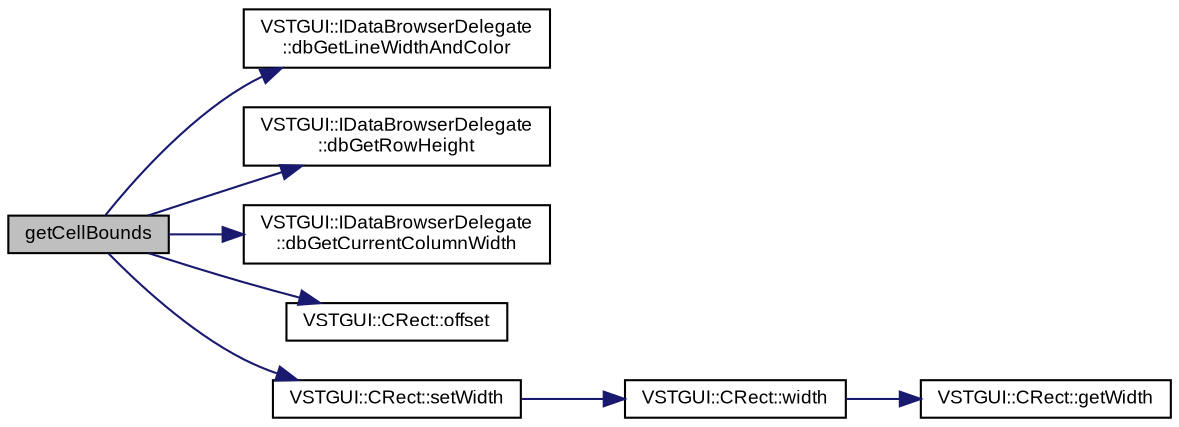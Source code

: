 digraph "getCellBounds"
{
  bgcolor="transparent";
  edge [fontname="Arial",fontsize="9",labelfontname="Arial",labelfontsize="9"];
  node [fontname="Arial",fontsize="9",shape=record];
  rankdir="LR";
  Node1 [label="getCellBounds",height=0.2,width=0.4,color="black", fillcolor="grey75", style="filled" fontcolor="black"];
  Node1 -> Node2 [color="midnightblue",fontsize="9",style="solid",fontname="Arial"];
  Node2 [label="VSTGUI::IDataBrowserDelegate\l::dbGetLineWidthAndColor",height=0.2,width=0.4,color="black",URL="$class_v_s_t_g_u_i_1_1_i_data_browser_delegate.html#a7b36a55bd733ed49b370c6d6e2057111",tooltip="return the line width and color "];
  Node1 -> Node3 [color="midnightblue",fontsize="9",style="solid",fontname="Arial"];
  Node3 [label="VSTGUI::IDataBrowserDelegate\l::dbGetRowHeight",height=0.2,width=0.4,color="black",URL="$class_v_s_t_g_u_i_1_1_i_data_browser_delegate.html#a302018b7876e6b43d7dc7602e78e3574",tooltip="return height of one row "];
  Node1 -> Node4 [color="midnightblue",fontsize="9",style="solid",fontname="Arial"];
  Node4 [label="VSTGUI::IDataBrowserDelegate\l::dbGetCurrentColumnWidth",height=0.2,width=0.4,color="black",URL="$class_v_s_t_g_u_i_1_1_i_data_browser_delegate.html#a1b8544e2a333509ebea48e20452e0ec0",tooltip="return current width of index column "];
  Node1 -> Node5 [color="midnightblue",fontsize="9",style="solid",fontname="Arial"];
  Node5 [label="VSTGUI::CRect::offset",height=0.2,width=0.4,color="black",URL="$struct_v_s_t_g_u_i_1_1_c_rect.html#a3b15bdeea464922589dfe91b21d991ce"];
  Node1 -> Node6 [color="midnightblue",fontsize="9",style="solid",fontname="Arial"];
  Node6 [label="VSTGUI::CRect::setWidth",height=0.2,width=0.4,color="black",URL="$struct_v_s_t_g_u_i_1_1_c_rect.html#a7e69f8e49a406917215c3260790d4698"];
  Node6 -> Node7 [color="midnightblue",fontsize="9",style="solid",fontname="Arial"];
  Node7 [label="VSTGUI::CRect::width",height=0.2,width=0.4,color="black",URL="$struct_v_s_t_g_u_i_1_1_c_rect.html#aac17e64c594f7da1f088efeb1e53f114"];
  Node7 -> Node8 [color="midnightblue",fontsize="9",style="solid",fontname="Arial"];
  Node8 [label="VSTGUI::CRect::getWidth",height=0.2,width=0.4,color="black",URL="$struct_v_s_t_g_u_i_1_1_c_rect.html#a8b4fe88292b8e95807a9b07a26cd1cb1"];
}
